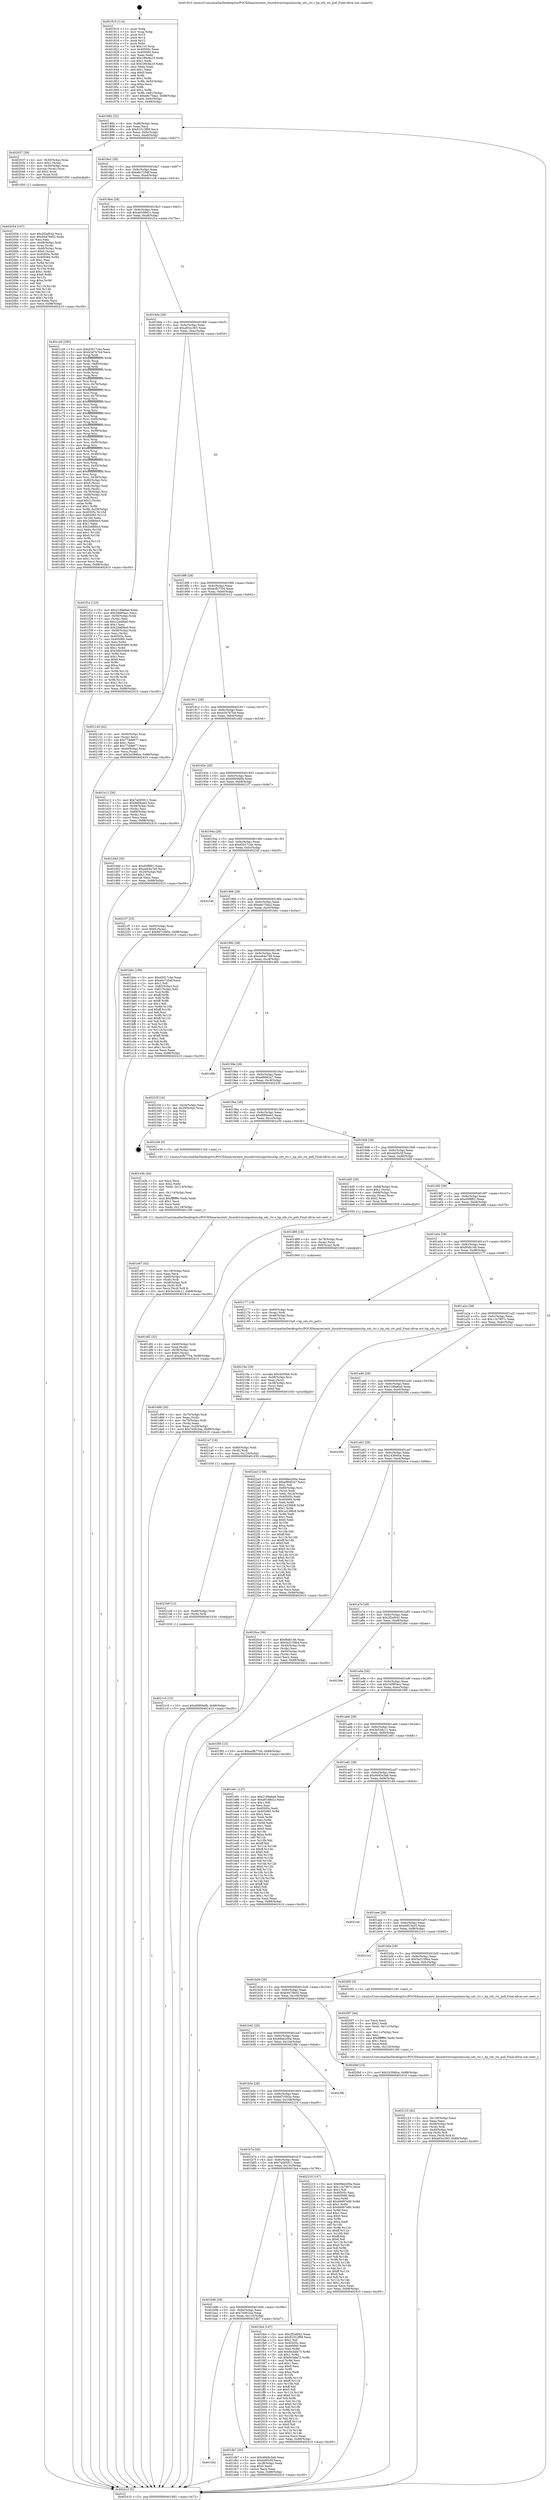 digraph "0x401810" {
  label = "0x401810 (/mnt/c/Users/mathe/Desktop/tcc/POCII/binaries/extr_linuxdriversinputmischp_sdc_rtc.c_hp_sdc_rtc_poll_Final-ollvm.out::main(0))"
  labelloc = "t"
  node[shape=record]

  Entry [label="",width=0.3,height=0.3,shape=circle,fillcolor=black,style=filled]
  "0x401882" [label="{
     0x401882 [32]\l
     | [instrs]\l
     &nbsp;&nbsp;0x401882 \<+6\>: mov -0x88(%rbp),%eax\l
     &nbsp;&nbsp;0x401888 \<+2\>: mov %eax,%ecx\l
     &nbsp;&nbsp;0x40188a \<+6\>: sub $0x81012f89,%ecx\l
     &nbsp;&nbsp;0x401890 \<+6\>: mov %eax,-0x9c(%rbp)\l
     &nbsp;&nbsp;0x401896 \<+6\>: mov %ecx,-0xa0(%rbp)\l
     &nbsp;&nbsp;0x40189c \<+6\>: je 0000000000402037 \<main+0x827\>\l
  }"]
  "0x402037" [label="{
     0x402037 [29]\l
     | [instrs]\l
     &nbsp;&nbsp;0x402037 \<+4\>: mov -0x50(%rbp),%rax\l
     &nbsp;&nbsp;0x40203b \<+6\>: movl $0x1,(%rax)\l
     &nbsp;&nbsp;0x402041 \<+4\>: mov -0x50(%rbp),%rax\l
     &nbsp;&nbsp;0x402045 \<+3\>: movslq (%rax),%rax\l
     &nbsp;&nbsp;0x402048 \<+4\>: shl $0x2,%rax\l
     &nbsp;&nbsp;0x40204c \<+3\>: mov %rax,%rdi\l
     &nbsp;&nbsp;0x40204f \<+5\>: call 0000000000401050 \<malloc@plt\>\l
     | [calls]\l
     &nbsp;&nbsp;0x401050 \{1\} (unknown)\l
  }"]
  "0x4018a2" [label="{
     0x4018a2 [28]\l
     | [instrs]\l
     &nbsp;&nbsp;0x4018a2 \<+5\>: jmp 00000000004018a7 \<main+0x97\>\l
     &nbsp;&nbsp;0x4018a7 \<+6\>: mov -0x9c(%rbp),%eax\l
     &nbsp;&nbsp;0x4018ad \<+5\>: sub $0xa6c725df,%eax\l
     &nbsp;&nbsp;0x4018b2 \<+6\>: mov %eax,-0xa4(%rbp)\l
     &nbsp;&nbsp;0x4018b8 \<+6\>: je 0000000000401c26 \<main+0x416\>\l
  }"]
  Exit [label="",width=0.3,height=0.3,shape=circle,fillcolor=black,style=filled,peripheries=2]
  "0x401c26" [label="{
     0x401c26 [295]\l
     | [instrs]\l
     &nbsp;&nbsp;0x401c26 \<+5\>: mov $0xd3017c4e,%eax\l
     &nbsp;&nbsp;0x401c2b \<+5\>: mov $0xb3d7b7b4,%ecx\l
     &nbsp;&nbsp;0x401c30 \<+3\>: mov %rsp,%rdx\l
     &nbsp;&nbsp;0x401c33 \<+4\>: add $0xfffffffffffffff0,%rdx\l
     &nbsp;&nbsp;0x401c37 \<+3\>: mov %rdx,%rsp\l
     &nbsp;&nbsp;0x401c3a \<+4\>: mov %rdx,-0x80(%rbp)\l
     &nbsp;&nbsp;0x401c3e \<+3\>: mov %rsp,%rdx\l
     &nbsp;&nbsp;0x401c41 \<+4\>: add $0xfffffffffffffff0,%rdx\l
     &nbsp;&nbsp;0x401c45 \<+3\>: mov %rdx,%rsp\l
     &nbsp;&nbsp;0x401c48 \<+3\>: mov %rsp,%rsi\l
     &nbsp;&nbsp;0x401c4b \<+4\>: add $0xfffffffffffffff0,%rsi\l
     &nbsp;&nbsp;0x401c4f \<+3\>: mov %rsi,%rsp\l
     &nbsp;&nbsp;0x401c52 \<+4\>: mov %rsi,-0x78(%rbp)\l
     &nbsp;&nbsp;0x401c56 \<+3\>: mov %rsp,%rsi\l
     &nbsp;&nbsp;0x401c59 \<+4\>: add $0xfffffffffffffff0,%rsi\l
     &nbsp;&nbsp;0x401c5d \<+3\>: mov %rsi,%rsp\l
     &nbsp;&nbsp;0x401c60 \<+4\>: mov %rsi,-0x70(%rbp)\l
     &nbsp;&nbsp;0x401c64 \<+3\>: mov %rsp,%rsi\l
     &nbsp;&nbsp;0x401c67 \<+4\>: add $0xfffffffffffffff0,%rsi\l
     &nbsp;&nbsp;0x401c6b \<+3\>: mov %rsi,%rsp\l
     &nbsp;&nbsp;0x401c6e \<+4\>: mov %rsi,-0x68(%rbp)\l
     &nbsp;&nbsp;0x401c72 \<+3\>: mov %rsp,%rsi\l
     &nbsp;&nbsp;0x401c75 \<+4\>: add $0xfffffffffffffff0,%rsi\l
     &nbsp;&nbsp;0x401c79 \<+3\>: mov %rsi,%rsp\l
     &nbsp;&nbsp;0x401c7c \<+4\>: mov %rsi,-0x60(%rbp)\l
     &nbsp;&nbsp;0x401c80 \<+3\>: mov %rsp,%rsi\l
     &nbsp;&nbsp;0x401c83 \<+4\>: add $0xfffffffffffffff0,%rsi\l
     &nbsp;&nbsp;0x401c87 \<+3\>: mov %rsi,%rsp\l
     &nbsp;&nbsp;0x401c8a \<+4\>: mov %rsi,-0x58(%rbp)\l
     &nbsp;&nbsp;0x401c8e \<+3\>: mov %rsp,%rsi\l
     &nbsp;&nbsp;0x401c91 \<+4\>: add $0xfffffffffffffff0,%rsi\l
     &nbsp;&nbsp;0x401c95 \<+3\>: mov %rsi,%rsp\l
     &nbsp;&nbsp;0x401c98 \<+4\>: mov %rsi,-0x50(%rbp)\l
     &nbsp;&nbsp;0x401c9c \<+3\>: mov %rsp,%rsi\l
     &nbsp;&nbsp;0x401c9f \<+4\>: add $0xfffffffffffffff0,%rsi\l
     &nbsp;&nbsp;0x401ca3 \<+3\>: mov %rsi,%rsp\l
     &nbsp;&nbsp;0x401ca6 \<+4\>: mov %rsi,-0x48(%rbp)\l
     &nbsp;&nbsp;0x401caa \<+3\>: mov %rsp,%rsi\l
     &nbsp;&nbsp;0x401cad \<+4\>: add $0xfffffffffffffff0,%rsi\l
     &nbsp;&nbsp;0x401cb1 \<+3\>: mov %rsi,%rsp\l
     &nbsp;&nbsp;0x401cb4 \<+4\>: mov %rsi,-0x40(%rbp)\l
     &nbsp;&nbsp;0x401cb8 \<+3\>: mov %rsp,%rsi\l
     &nbsp;&nbsp;0x401cbb \<+4\>: add $0xfffffffffffffff0,%rsi\l
     &nbsp;&nbsp;0x401cbf \<+3\>: mov %rsi,%rsp\l
     &nbsp;&nbsp;0x401cc2 \<+4\>: mov %rsi,-0x38(%rbp)\l
     &nbsp;&nbsp;0x401cc6 \<+4\>: mov -0x80(%rbp),%rsi\l
     &nbsp;&nbsp;0x401cca \<+6\>: movl $0x0,(%rsi)\l
     &nbsp;&nbsp;0x401cd0 \<+6\>: mov -0x8c(%rbp),%edi\l
     &nbsp;&nbsp;0x401cd6 \<+2\>: mov %edi,(%rdx)\l
     &nbsp;&nbsp;0x401cd8 \<+4\>: mov -0x78(%rbp),%rsi\l
     &nbsp;&nbsp;0x401cdc \<+7\>: mov -0x98(%rbp),%r8\l
     &nbsp;&nbsp;0x401ce3 \<+3\>: mov %r8,(%rsi)\l
     &nbsp;&nbsp;0x401ce6 \<+3\>: cmpl $0x2,(%rdx)\l
     &nbsp;&nbsp;0x401ce9 \<+4\>: setne %r9b\l
     &nbsp;&nbsp;0x401ced \<+4\>: and $0x1,%r9b\l
     &nbsp;&nbsp;0x401cf1 \<+4\>: mov %r9b,-0x29(%rbp)\l
     &nbsp;&nbsp;0x401cf5 \<+8\>: mov 0x40505c,%r10d\l
     &nbsp;&nbsp;0x401cfd \<+8\>: mov 0x405060,%r11d\l
     &nbsp;&nbsp;0x401d05 \<+3\>: mov %r10d,%ebx\l
     &nbsp;&nbsp;0x401d08 \<+6\>: add $0x2e889ecf,%ebx\l
     &nbsp;&nbsp;0x401d0e \<+3\>: sub $0x1,%ebx\l
     &nbsp;&nbsp;0x401d11 \<+6\>: sub $0x2e889ecf,%ebx\l
     &nbsp;&nbsp;0x401d17 \<+4\>: imul %ebx,%r10d\l
     &nbsp;&nbsp;0x401d1b \<+4\>: and $0x1,%r10d\l
     &nbsp;&nbsp;0x401d1f \<+4\>: cmp $0x0,%r10d\l
     &nbsp;&nbsp;0x401d23 \<+4\>: sete %r9b\l
     &nbsp;&nbsp;0x401d27 \<+4\>: cmp $0xa,%r11d\l
     &nbsp;&nbsp;0x401d2b \<+4\>: setl %r14b\l
     &nbsp;&nbsp;0x401d2f \<+3\>: mov %r9b,%r15b\l
     &nbsp;&nbsp;0x401d32 \<+3\>: and %r14b,%r15b\l
     &nbsp;&nbsp;0x401d35 \<+3\>: xor %r14b,%r9b\l
     &nbsp;&nbsp;0x401d38 \<+3\>: or %r9b,%r15b\l
     &nbsp;&nbsp;0x401d3b \<+4\>: test $0x1,%r15b\l
     &nbsp;&nbsp;0x401d3f \<+3\>: cmovne %ecx,%eax\l
     &nbsp;&nbsp;0x401d42 \<+6\>: mov %eax,-0x88(%rbp)\l
     &nbsp;&nbsp;0x401d48 \<+5\>: jmp 0000000000402410 \<main+0xc00\>\l
  }"]
  "0x4018be" [label="{
     0x4018be [28]\l
     | [instrs]\l
     &nbsp;&nbsp;0x4018be \<+5\>: jmp 00000000004018c3 \<main+0xb3\>\l
     &nbsp;&nbsp;0x4018c3 \<+6\>: mov -0x9c(%rbp),%eax\l
     &nbsp;&nbsp;0x4018c9 \<+5\>: sub $0xa9168d1c,%eax\l
     &nbsp;&nbsp;0x4018ce \<+6\>: mov %eax,-0xa8(%rbp)\l
     &nbsp;&nbsp;0x4018d4 \<+6\>: je 0000000000401f1a \<main+0x70a\>\l
  }"]
  "0x4021c5" [label="{
     0x4021c5 [15]\l
     | [instrs]\l
     &nbsp;&nbsp;0x4021c5 \<+10\>: movl $0xd090fa9b,-0x88(%rbp)\l
     &nbsp;&nbsp;0x4021cf \<+5\>: jmp 0000000000402410 \<main+0xc00\>\l
  }"]
  "0x401f1a" [label="{
     0x401f1a [123]\l
     | [instrs]\l
     &nbsp;&nbsp;0x401f1a \<+5\>: mov $0x2189a6ad,%eax\l
     &nbsp;&nbsp;0x401f1f \<+5\>: mov $0x34995acc,%ecx\l
     &nbsp;&nbsp;0x401f24 \<+4\>: mov -0x58(%rbp),%rdx\l
     &nbsp;&nbsp;0x401f28 \<+2\>: mov (%rdx),%esi\l
     &nbsp;&nbsp;0x401f2a \<+6\>: sub $0x22adf4a0,%esi\l
     &nbsp;&nbsp;0x401f30 \<+3\>: add $0x1,%esi\l
     &nbsp;&nbsp;0x401f33 \<+6\>: add $0x22adf4a0,%esi\l
     &nbsp;&nbsp;0x401f39 \<+4\>: mov -0x58(%rbp),%rdx\l
     &nbsp;&nbsp;0x401f3d \<+2\>: mov %esi,(%rdx)\l
     &nbsp;&nbsp;0x401f3f \<+7\>: mov 0x40505c,%esi\l
     &nbsp;&nbsp;0x401f46 \<+7\>: mov 0x405060,%edi\l
     &nbsp;&nbsp;0x401f4d \<+3\>: mov %esi,%r8d\l
     &nbsp;&nbsp;0x401f50 \<+7\>: sub $0x3d930489,%r8d\l
     &nbsp;&nbsp;0x401f57 \<+4\>: sub $0x1,%r8d\l
     &nbsp;&nbsp;0x401f5b \<+7\>: add $0x3d930489,%r8d\l
     &nbsp;&nbsp;0x401f62 \<+4\>: imul %r8d,%esi\l
     &nbsp;&nbsp;0x401f66 \<+3\>: and $0x1,%esi\l
     &nbsp;&nbsp;0x401f69 \<+3\>: cmp $0x0,%esi\l
     &nbsp;&nbsp;0x401f6c \<+4\>: sete %r9b\l
     &nbsp;&nbsp;0x401f70 \<+3\>: cmp $0xa,%edi\l
     &nbsp;&nbsp;0x401f73 \<+4\>: setl %r10b\l
     &nbsp;&nbsp;0x401f77 \<+3\>: mov %r9b,%r11b\l
     &nbsp;&nbsp;0x401f7a \<+3\>: and %r10b,%r11b\l
     &nbsp;&nbsp;0x401f7d \<+3\>: xor %r10b,%r9b\l
     &nbsp;&nbsp;0x401f80 \<+3\>: or %r9b,%r11b\l
     &nbsp;&nbsp;0x401f83 \<+4\>: test $0x1,%r11b\l
     &nbsp;&nbsp;0x401f87 \<+3\>: cmovne %ecx,%eax\l
     &nbsp;&nbsp;0x401f8a \<+6\>: mov %eax,-0x88(%rbp)\l
     &nbsp;&nbsp;0x401f90 \<+5\>: jmp 0000000000402410 \<main+0xc00\>\l
  }"]
  "0x4018da" [label="{
     0x4018da [28]\l
     | [instrs]\l
     &nbsp;&nbsp;0x4018da \<+5\>: jmp 00000000004018df \<main+0xcf\>\l
     &nbsp;&nbsp;0x4018df \<+6\>: mov -0x9c(%rbp),%eax\l
     &nbsp;&nbsp;0x4018e5 \<+5\>: sub $0xa93cc363,%eax\l
     &nbsp;&nbsp;0x4018ea \<+6\>: mov %eax,-0xac(%rbp)\l
     &nbsp;&nbsp;0x4018f0 \<+6\>: je 000000000040214d \<main+0x93d\>\l
  }"]
  "0x4021b9" [label="{
     0x4021b9 [12]\l
     | [instrs]\l
     &nbsp;&nbsp;0x4021b9 \<+4\>: mov -0x48(%rbp),%rdi\l
     &nbsp;&nbsp;0x4021bd \<+3\>: mov (%rdi),%rdi\l
     &nbsp;&nbsp;0x4021c0 \<+5\>: call 0000000000401030 \<free@plt\>\l
     | [calls]\l
     &nbsp;&nbsp;0x401030 \{1\} (unknown)\l
  }"]
  "0x40214d" [label="{
     0x40214d [42]\l
     | [instrs]\l
     &nbsp;&nbsp;0x40214d \<+4\>: mov -0x40(%rbp),%rax\l
     &nbsp;&nbsp;0x402151 \<+2\>: mov (%rax),%ecx\l
     &nbsp;&nbsp;0x402153 \<+6\>: sub $0x77dde677,%ecx\l
     &nbsp;&nbsp;0x402159 \<+3\>: add $0x1,%ecx\l
     &nbsp;&nbsp;0x40215c \<+6\>: add $0x77dde677,%ecx\l
     &nbsp;&nbsp;0x402162 \<+4\>: mov -0x40(%rbp),%rax\l
     &nbsp;&nbsp;0x402166 \<+2\>: mov %ecx,(%rax)\l
     &nbsp;&nbsp;0x402168 \<+10\>: movl $0x24394fce,-0x88(%rbp)\l
     &nbsp;&nbsp;0x402172 \<+5\>: jmp 0000000000402410 \<main+0xc00\>\l
  }"]
  "0x4018f6" [label="{
     0x4018f6 [28]\l
     | [instrs]\l
     &nbsp;&nbsp;0x4018f6 \<+5\>: jmp 00000000004018fb \<main+0xeb\>\l
     &nbsp;&nbsp;0x4018fb \<+6\>: mov -0x9c(%rbp),%eax\l
     &nbsp;&nbsp;0x401901 \<+5\>: sub $0xacfb7704,%eax\l
     &nbsp;&nbsp;0x401906 \<+6\>: mov %eax,-0xb0(%rbp)\l
     &nbsp;&nbsp;0x40190c \<+6\>: je 0000000000401e12 \<main+0x602\>\l
  }"]
  "0x4021a7" [label="{
     0x4021a7 [18]\l
     | [instrs]\l
     &nbsp;&nbsp;0x4021a7 \<+4\>: mov -0x60(%rbp),%rdi\l
     &nbsp;&nbsp;0x4021ab \<+3\>: mov (%rdi),%rdi\l
     &nbsp;&nbsp;0x4021ae \<+6\>: mov %eax,-0x124(%rbp)\l
     &nbsp;&nbsp;0x4021b4 \<+5\>: call 0000000000401030 \<free@plt\>\l
     | [calls]\l
     &nbsp;&nbsp;0x401030 \{1\} (unknown)\l
  }"]
  "0x401e12" [label="{
     0x401e12 [36]\l
     | [instrs]\l
     &nbsp;&nbsp;0x401e12 \<+5\>: mov $0x7a0d5911,%eax\l
     &nbsp;&nbsp;0x401e17 \<+5\>: mov $0xf6f0bab3,%ecx\l
     &nbsp;&nbsp;0x401e1c \<+4\>: mov -0x58(%rbp),%rdx\l
     &nbsp;&nbsp;0x401e20 \<+2\>: mov (%rdx),%esi\l
     &nbsp;&nbsp;0x401e22 \<+4\>: mov -0x68(%rbp),%rdx\l
     &nbsp;&nbsp;0x401e26 \<+2\>: cmp (%rdx),%esi\l
     &nbsp;&nbsp;0x401e28 \<+3\>: cmovl %ecx,%eax\l
     &nbsp;&nbsp;0x401e2b \<+6\>: mov %eax,-0x88(%rbp)\l
     &nbsp;&nbsp;0x401e31 \<+5\>: jmp 0000000000402410 \<main+0xc00\>\l
  }"]
  "0x401912" [label="{
     0x401912 [28]\l
     | [instrs]\l
     &nbsp;&nbsp;0x401912 \<+5\>: jmp 0000000000401917 \<main+0x107\>\l
     &nbsp;&nbsp;0x401917 \<+6\>: mov -0x9c(%rbp),%eax\l
     &nbsp;&nbsp;0x40191d \<+5\>: sub $0xb3d7b7b4,%eax\l
     &nbsp;&nbsp;0x401922 \<+6\>: mov %eax,-0xb4(%rbp)\l
     &nbsp;&nbsp;0x401928 \<+6\>: je 0000000000401d4d \<main+0x53d\>\l
  }"]
  "0x40218a" [label="{
     0x40218a [29]\l
     | [instrs]\l
     &nbsp;&nbsp;0x40218a \<+10\>: movabs $0x4030b6,%rdi\l
     &nbsp;&nbsp;0x402194 \<+4\>: mov -0x38(%rbp),%rsi\l
     &nbsp;&nbsp;0x402198 \<+2\>: mov %eax,(%rsi)\l
     &nbsp;&nbsp;0x40219a \<+4\>: mov -0x38(%rbp),%rsi\l
     &nbsp;&nbsp;0x40219e \<+2\>: mov (%rsi),%esi\l
     &nbsp;&nbsp;0x4021a0 \<+2\>: mov $0x0,%al\l
     &nbsp;&nbsp;0x4021a2 \<+5\>: call 0000000000401040 \<printf@plt\>\l
     | [calls]\l
     &nbsp;&nbsp;0x401040 \{1\} (unknown)\l
  }"]
  "0x401d4d" [label="{
     0x401d4d [30]\l
     | [instrs]\l
     &nbsp;&nbsp;0x401d4d \<+5\>: mov $0xd5f8f01,%eax\l
     &nbsp;&nbsp;0x401d52 \<+5\>: mov $0xea64a749,%ecx\l
     &nbsp;&nbsp;0x401d57 \<+3\>: mov -0x29(%rbp),%dl\l
     &nbsp;&nbsp;0x401d5a \<+3\>: test $0x1,%dl\l
     &nbsp;&nbsp;0x401d5d \<+3\>: cmovne %ecx,%eax\l
     &nbsp;&nbsp;0x401d60 \<+6\>: mov %eax,-0x88(%rbp)\l
     &nbsp;&nbsp;0x401d66 \<+5\>: jmp 0000000000402410 \<main+0xc00\>\l
  }"]
  "0x40192e" [label="{
     0x40192e [28]\l
     | [instrs]\l
     &nbsp;&nbsp;0x40192e \<+5\>: jmp 0000000000401933 \<main+0x123\>\l
     &nbsp;&nbsp;0x401933 \<+6\>: mov -0x9c(%rbp),%eax\l
     &nbsp;&nbsp;0x401939 \<+5\>: sub $0xd090fa9b,%eax\l
     &nbsp;&nbsp;0x40193e \<+6\>: mov %eax,-0xb8(%rbp)\l
     &nbsp;&nbsp;0x401944 \<+6\>: je 00000000004021f7 \<main+0x9e7\>\l
  }"]
  "0x402123" [label="{
     0x402123 [42]\l
     | [instrs]\l
     &nbsp;&nbsp;0x402123 \<+6\>: mov -0x120(%rbp),%ecx\l
     &nbsp;&nbsp;0x402129 \<+3\>: imul %eax,%ecx\l
     &nbsp;&nbsp;0x40212c \<+4\>: mov -0x48(%rbp),%rdi\l
     &nbsp;&nbsp;0x402130 \<+3\>: mov (%rdi),%rdi\l
     &nbsp;&nbsp;0x402133 \<+4\>: mov -0x40(%rbp),%r8\l
     &nbsp;&nbsp;0x402137 \<+3\>: movslq (%r8),%r8\l
     &nbsp;&nbsp;0x40213a \<+4\>: mov %ecx,(%rdi,%r8,4)\l
     &nbsp;&nbsp;0x40213e \<+10\>: movl $0xa93cc363,-0x88(%rbp)\l
     &nbsp;&nbsp;0x402148 \<+5\>: jmp 0000000000402410 \<main+0xc00\>\l
  }"]
  "0x4021f7" [label="{
     0x4021f7 [25]\l
     | [instrs]\l
     &nbsp;&nbsp;0x4021f7 \<+4\>: mov -0x80(%rbp),%rax\l
     &nbsp;&nbsp;0x4021fb \<+6\>: movl $0x0,(%rax)\l
     &nbsp;&nbsp;0x402201 \<+10\>: movl $0x6d7c0b5e,-0x88(%rbp)\l
     &nbsp;&nbsp;0x40220b \<+5\>: jmp 0000000000402410 \<main+0xc00\>\l
  }"]
  "0x40194a" [label="{
     0x40194a [28]\l
     | [instrs]\l
     &nbsp;&nbsp;0x40194a \<+5\>: jmp 000000000040194f \<main+0x13f\>\l
     &nbsp;&nbsp;0x40194f \<+6\>: mov -0x9c(%rbp),%eax\l
     &nbsp;&nbsp;0x401955 \<+5\>: sub $0xd3017c4e,%eax\l
     &nbsp;&nbsp;0x40195a \<+6\>: mov %eax,-0xbc(%rbp)\l
     &nbsp;&nbsp;0x401960 \<+6\>: je 000000000040234f \<main+0xb3f\>\l
  }"]
  "0x4020f7" [label="{
     0x4020f7 [44]\l
     | [instrs]\l
     &nbsp;&nbsp;0x4020f7 \<+2\>: xor %ecx,%ecx\l
     &nbsp;&nbsp;0x4020f9 \<+5\>: mov $0x2,%edx\l
     &nbsp;&nbsp;0x4020fe \<+6\>: mov %edx,-0x11c(%rbp)\l
     &nbsp;&nbsp;0x402104 \<+1\>: cltd\l
     &nbsp;&nbsp;0x402105 \<+6\>: mov -0x11c(%rbp),%esi\l
     &nbsp;&nbsp;0x40210b \<+2\>: idiv %esi\l
     &nbsp;&nbsp;0x40210d \<+6\>: imul $0xfffffffe,%edx,%edx\l
     &nbsp;&nbsp;0x402113 \<+3\>: sub $0x1,%ecx\l
     &nbsp;&nbsp;0x402116 \<+2\>: sub %ecx,%edx\l
     &nbsp;&nbsp;0x402118 \<+6\>: mov %edx,-0x120(%rbp)\l
     &nbsp;&nbsp;0x40211e \<+5\>: call 0000000000401160 \<next_i\>\l
     | [calls]\l
     &nbsp;&nbsp;0x401160 \{1\} (/mnt/c/Users/mathe/Desktop/tcc/POCII/binaries/extr_linuxdriversinputmischp_sdc_rtc.c_hp_sdc_rtc_poll_Final-ollvm.out::next_i)\l
  }"]
  "0x40234f" [label="{
     0x40234f\l
  }", style=dashed]
  "0x401966" [label="{
     0x401966 [28]\l
     | [instrs]\l
     &nbsp;&nbsp;0x401966 \<+5\>: jmp 000000000040196b \<main+0x15b\>\l
     &nbsp;&nbsp;0x40196b \<+6\>: mov -0x9c(%rbp),%eax\l
     &nbsp;&nbsp;0x401971 \<+5\>: sub $0xe8c75ea2,%eax\l
     &nbsp;&nbsp;0x401976 \<+6\>: mov %eax,-0xc0(%rbp)\l
     &nbsp;&nbsp;0x40197c \<+6\>: je 0000000000401bbc \<main+0x3ac\>\l
  }"]
  "0x402054" [label="{
     0x402054 [107]\l
     | [instrs]\l
     &nbsp;&nbsp;0x402054 \<+5\>: mov $0x2f2ef042,%ecx\l
     &nbsp;&nbsp;0x402059 \<+5\>: mov $0x64478e02,%edx\l
     &nbsp;&nbsp;0x40205e \<+2\>: xor %esi,%esi\l
     &nbsp;&nbsp;0x402060 \<+4\>: mov -0x48(%rbp),%rdi\l
     &nbsp;&nbsp;0x402064 \<+3\>: mov %rax,(%rdi)\l
     &nbsp;&nbsp;0x402067 \<+4\>: mov -0x40(%rbp),%rax\l
     &nbsp;&nbsp;0x40206b \<+6\>: movl $0x0,(%rax)\l
     &nbsp;&nbsp;0x402071 \<+8\>: mov 0x40505c,%r8d\l
     &nbsp;&nbsp;0x402079 \<+8\>: mov 0x405060,%r9d\l
     &nbsp;&nbsp;0x402081 \<+3\>: sub $0x1,%esi\l
     &nbsp;&nbsp;0x402084 \<+3\>: mov %r8d,%r10d\l
     &nbsp;&nbsp;0x402087 \<+3\>: add %esi,%r10d\l
     &nbsp;&nbsp;0x40208a \<+4\>: imul %r10d,%r8d\l
     &nbsp;&nbsp;0x40208e \<+4\>: and $0x1,%r8d\l
     &nbsp;&nbsp;0x402092 \<+4\>: cmp $0x0,%r8d\l
     &nbsp;&nbsp;0x402096 \<+4\>: sete %r11b\l
     &nbsp;&nbsp;0x40209a \<+4\>: cmp $0xa,%r9d\l
     &nbsp;&nbsp;0x40209e \<+3\>: setl %bl\l
     &nbsp;&nbsp;0x4020a1 \<+3\>: mov %r11b,%r14b\l
     &nbsp;&nbsp;0x4020a4 \<+3\>: and %bl,%r14b\l
     &nbsp;&nbsp;0x4020a7 \<+3\>: xor %bl,%r11b\l
     &nbsp;&nbsp;0x4020aa \<+3\>: or %r11b,%r14b\l
     &nbsp;&nbsp;0x4020ad \<+4\>: test $0x1,%r14b\l
     &nbsp;&nbsp;0x4020b1 \<+3\>: cmovne %edx,%ecx\l
     &nbsp;&nbsp;0x4020b4 \<+6\>: mov %ecx,-0x88(%rbp)\l
     &nbsp;&nbsp;0x4020ba \<+5\>: jmp 0000000000402410 \<main+0xc00\>\l
  }"]
  "0x401bbc" [label="{
     0x401bbc [106]\l
     | [instrs]\l
     &nbsp;&nbsp;0x401bbc \<+5\>: mov $0xd3017c4e,%eax\l
     &nbsp;&nbsp;0x401bc1 \<+5\>: mov $0xa6c725df,%ecx\l
     &nbsp;&nbsp;0x401bc6 \<+2\>: mov $0x1,%dl\l
     &nbsp;&nbsp;0x401bc8 \<+7\>: mov -0x82(%rbp),%sil\l
     &nbsp;&nbsp;0x401bcf \<+7\>: mov -0x81(%rbp),%dil\l
     &nbsp;&nbsp;0x401bd6 \<+3\>: mov %sil,%r8b\l
     &nbsp;&nbsp;0x401bd9 \<+4\>: xor $0xff,%r8b\l
     &nbsp;&nbsp;0x401bdd \<+3\>: mov %dil,%r9b\l
     &nbsp;&nbsp;0x401be0 \<+4\>: xor $0xff,%r9b\l
     &nbsp;&nbsp;0x401be4 \<+3\>: xor $0x1,%dl\l
     &nbsp;&nbsp;0x401be7 \<+3\>: mov %r8b,%r10b\l
     &nbsp;&nbsp;0x401bea \<+4\>: and $0xff,%r10b\l
     &nbsp;&nbsp;0x401bee \<+3\>: and %dl,%sil\l
     &nbsp;&nbsp;0x401bf1 \<+3\>: mov %r9b,%r11b\l
     &nbsp;&nbsp;0x401bf4 \<+4\>: and $0xff,%r11b\l
     &nbsp;&nbsp;0x401bf8 \<+3\>: and %dl,%dil\l
     &nbsp;&nbsp;0x401bfb \<+3\>: or %sil,%r10b\l
     &nbsp;&nbsp;0x401bfe \<+3\>: or %dil,%r11b\l
     &nbsp;&nbsp;0x401c01 \<+3\>: xor %r11b,%r10b\l
     &nbsp;&nbsp;0x401c04 \<+3\>: or %r9b,%r8b\l
     &nbsp;&nbsp;0x401c07 \<+4\>: xor $0xff,%r8b\l
     &nbsp;&nbsp;0x401c0b \<+3\>: or $0x1,%dl\l
     &nbsp;&nbsp;0x401c0e \<+3\>: and %dl,%r8b\l
     &nbsp;&nbsp;0x401c11 \<+3\>: or %r8b,%r10b\l
     &nbsp;&nbsp;0x401c14 \<+4\>: test $0x1,%r10b\l
     &nbsp;&nbsp;0x401c18 \<+3\>: cmovne %ecx,%eax\l
     &nbsp;&nbsp;0x401c1b \<+6\>: mov %eax,-0x88(%rbp)\l
     &nbsp;&nbsp;0x401c21 \<+5\>: jmp 0000000000402410 \<main+0xc00\>\l
  }"]
  "0x401982" [label="{
     0x401982 [28]\l
     | [instrs]\l
     &nbsp;&nbsp;0x401982 \<+5\>: jmp 0000000000401987 \<main+0x177\>\l
     &nbsp;&nbsp;0x401987 \<+6\>: mov -0x9c(%rbp),%eax\l
     &nbsp;&nbsp;0x40198d \<+5\>: sub $0xea64a749,%eax\l
     &nbsp;&nbsp;0x401992 \<+6\>: mov %eax,-0xc4(%rbp)\l
     &nbsp;&nbsp;0x401998 \<+6\>: je 0000000000401d6b \<main+0x55b\>\l
  }"]
  "0x402410" [label="{
     0x402410 [5]\l
     | [instrs]\l
     &nbsp;&nbsp;0x402410 \<+5\>: jmp 0000000000401882 \<main+0x72\>\l
  }"]
  "0x401810" [label="{
     0x401810 [114]\l
     | [instrs]\l
     &nbsp;&nbsp;0x401810 \<+1\>: push %rbp\l
     &nbsp;&nbsp;0x401811 \<+3\>: mov %rsp,%rbp\l
     &nbsp;&nbsp;0x401814 \<+2\>: push %r15\l
     &nbsp;&nbsp;0x401816 \<+2\>: push %r14\l
     &nbsp;&nbsp;0x401818 \<+2\>: push %r12\l
     &nbsp;&nbsp;0x40181a \<+1\>: push %rbx\l
     &nbsp;&nbsp;0x40181b \<+7\>: sub $0x110,%rsp\l
     &nbsp;&nbsp;0x401822 \<+7\>: mov 0x40505c,%eax\l
     &nbsp;&nbsp;0x401829 \<+7\>: mov 0x405060,%ecx\l
     &nbsp;&nbsp;0x401830 \<+2\>: mov %eax,%edx\l
     &nbsp;&nbsp;0x401832 \<+6\>: add $0x199c8a19,%edx\l
     &nbsp;&nbsp;0x401838 \<+3\>: sub $0x1,%edx\l
     &nbsp;&nbsp;0x40183b \<+6\>: sub $0x199c8a19,%edx\l
     &nbsp;&nbsp;0x401841 \<+3\>: imul %edx,%eax\l
     &nbsp;&nbsp;0x401844 \<+3\>: and $0x1,%eax\l
     &nbsp;&nbsp;0x401847 \<+3\>: cmp $0x0,%eax\l
     &nbsp;&nbsp;0x40184a \<+4\>: sete %r8b\l
     &nbsp;&nbsp;0x40184e \<+4\>: and $0x1,%r8b\l
     &nbsp;&nbsp;0x401852 \<+7\>: mov %r8b,-0x82(%rbp)\l
     &nbsp;&nbsp;0x401859 \<+3\>: cmp $0xa,%ecx\l
     &nbsp;&nbsp;0x40185c \<+4\>: setl %r8b\l
     &nbsp;&nbsp;0x401860 \<+4\>: and $0x1,%r8b\l
     &nbsp;&nbsp;0x401864 \<+7\>: mov %r8b,-0x81(%rbp)\l
     &nbsp;&nbsp;0x40186b \<+10\>: movl $0xe8c75ea2,-0x88(%rbp)\l
     &nbsp;&nbsp;0x401875 \<+6\>: mov %edi,-0x8c(%rbp)\l
     &nbsp;&nbsp;0x40187b \<+7\>: mov %rsi,-0x98(%rbp)\l
  }"]
  "0x401e67" [label="{
     0x401e67 [42]\l
     | [instrs]\l
     &nbsp;&nbsp;0x401e67 \<+6\>: mov -0x118(%rbp),%ecx\l
     &nbsp;&nbsp;0x401e6d \<+3\>: imul %eax,%ecx\l
     &nbsp;&nbsp;0x401e70 \<+4\>: mov -0x60(%rbp),%rdi\l
     &nbsp;&nbsp;0x401e74 \<+3\>: mov (%rdi),%rdi\l
     &nbsp;&nbsp;0x401e77 \<+4\>: mov -0x58(%rbp),%r8\l
     &nbsp;&nbsp;0x401e7b \<+3\>: movslq (%r8),%r8\l
     &nbsp;&nbsp;0x401e7e \<+4\>: mov %ecx,(%rdi,%r8,4)\l
     &nbsp;&nbsp;0x401e82 \<+10\>: movl $0x3e33dc11,-0x88(%rbp)\l
     &nbsp;&nbsp;0x401e8c \<+5\>: jmp 0000000000402410 \<main+0xc00\>\l
  }"]
  "0x401e3b" [label="{
     0x401e3b [44]\l
     | [instrs]\l
     &nbsp;&nbsp;0x401e3b \<+2\>: xor %ecx,%ecx\l
     &nbsp;&nbsp;0x401e3d \<+5\>: mov $0x2,%edx\l
     &nbsp;&nbsp;0x401e42 \<+6\>: mov %edx,-0x114(%rbp)\l
     &nbsp;&nbsp;0x401e48 \<+1\>: cltd\l
     &nbsp;&nbsp;0x401e49 \<+6\>: mov -0x114(%rbp),%esi\l
     &nbsp;&nbsp;0x401e4f \<+2\>: idiv %esi\l
     &nbsp;&nbsp;0x401e51 \<+6\>: imul $0xfffffffe,%edx,%edx\l
     &nbsp;&nbsp;0x401e57 \<+3\>: sub $0x1,%ecx\l
     &nbsp;&nbsp;0x401e5a \<+2\>: sub %ecx,%edx\l
     &nbsp;&nbsp;0x401e5c \<+6\>: mov %edx,-0x118(%rbp)\l
     &nbsp;&nbsp;0x401e62 \<+5\>: call 0000000000401160 \<next_i\>\l
     | [calls]\l
     &nbsp;&nbsp;0x401160 \{1\} (/mnt/c/Users/mathe/Desktop/tcc/POCII/binaries/extr_linuxdriversinputmischp_sdc_rtc.c_hp_sdc_rtc_poll_Final-ollvm.out::next_i)\l
  }"]
  "0x401d6b" [label="{
     0x401d6b\l
  }", style=dashed]
  "0x40199e" [label="{
     0x40199e [28]\l
     | [instrs]\l
     &nbsp;&nbsp;0x40199e \<+5\>: jmp 00000000004019a3 \<main+0x193\>\l
     &nbsp;&nbsp;0x4019a3 \<+6\>: mov -0x9c(%rbp),%eax\l
     &nbsp;&nbsp;0x4019a9 \<+5\>: sub $0xef8062a7,%eax\l
     &nbsp;&nbsp;0x4019ae \<+6\>: mov %eax,-0xc8(%rbp)\l
     &nbsp;&nbsp;0x4019b4 \<+6\>: je 000000000040233f \<main+0xb2f\>\l
  }"]
  "0x401df2" [label="{
     0x401df2 [32]\l
     | [instrs]\l
     &nbsp;&nbsp;0x401df2 \<+4\>: mov -0x60(%rbp),%rdi\l
     &nbsp;&nbsp;0x401df6 \<+3\>: mov %rax,(%rdi)\l
     &nbsp;&nbsp;0x401df9 \<+4\>: mov -0x58(%rbp),%rax\l
     &nbsp;&nbsp;0x401dfd \<+6\>: movl $0x0,(%rax)\l
     &nbsp;&nbsp;0x401e03 \<+10\>: movl $0xacfb7704,-0x88(%rbp)\l
     &nbsp;&nbsp;0x401e0d \<+5\>: jmp 0000000000402410 \<main+0xc00\>\l
  }"]
  "0x40233f" [label="{
     0x40233f [16]\l
     | [instrs]\l
     &nbsp;&nbsp;0x40233f \<+3\>: mov -0x24(%rbp),%eax\l
     &nbsp;&nbsp;0x402342 \<+4\>: lea -0x20(%rbp),%rsp\l
     &nbsp;&nbsp;0x402346 \<+1\>: pop %rbx\l
     &nbsp;&nbsp;0x402347 \<+2\>: pop %r12\l
     &nbsp;&nbsp;0x402349 \<+2\>: pop %r14\l
     &nbsp;&nbsp;0x40234b \<+2\>: pop %r15\l
     &nbsp;&nbsp;0x40234d \<+1\>: pop %rbp\l
     &nbsp;&nbsp;0x40234e \<+1\>: ret\l
  }"]
  "0x4019ba" [label="{
     0x4019ba [28]\l
     | [instrs]\l
     &nbsp;&nbsp;0x4019ba \<+5\>: jmp 00000000004019bf \<main+0x1af\>\l
     &nbsp;&nbsp;0x4019bf \<+6\>: mov -0x9c(%rbp),%eax\l
     &nbsp;&nbsp;0x4019c5 \<+5\>: sub $0xf6f0bab3,%eax\l
     &nbsp;&nbsp;0x4019ca \<+6\>: mov %eax,-0xcc(%rbp)\l
     &nbsp;&nbsp;0x4019d0 \<+6\>: je 0000000000401e36 \<main+0x626\>\l
  }"]
  "0x401bb2" [label="{
     0x401bb2\l
  }", style=dashed]
  "0x401e36" [label="{
     0x401e36 [5]\l
     | [instrs]\l
     &nbsp;&nbsp;0x401e36 \<+5\>: call 0000000000401160 \<next_i\>\l
     | [calls]\l
     &nbsp;&nbsp;0x401160 \{1\} (/mnt/c/Users/mathe/Desktop/tcc/POCII/binaries/extr_linuxdriversinputmischp_sdc_rtc.c_hp_sdc_rtc_poll_Final-ollvm.out::next_i)\l
  }"]
  "0x4019d6" [label="{
     0x4019d6 [28]\l
     | [instrs]\l
     &nbsp;&nbsp;0x4019d6 \<+5\>: jmp 00000000004019db \<main+0x1cb\>\l
     &nbsp;&nbsp;0x4019db \<+6\>: mov -0x9c(%rbp),%eax\l
     &nbsp;&nbsp;0x4019e1 \<+5\>: sub $0x4a05c5f,%eax\l
     &nbsp;&nbsp;0x4019e6 \<+6\>: mov %eax,-0xd0(%rbp)\l
     &nbsp;&nbsp;0x4019ec \<+6\>: je 0000000000401dd5 \<main+0x5c5\>\l
  }"]
  "0x401db7" [label="{
     0x401db7 [30]\l
     | [instrs]\l
     &nbsp;&nbsp;0x401db7 \<+5\>: mov $0x4945e3a8,%eax\l
     &nbsp;&nbsp;0x401dbc \<+5\>: mov $0x4a05c5f,%ecx\l
     &nbsp;&nbsp;0x401dc1 \<+3\>: mov -0x28(%rbp),%edx\l
     &nbsp;&nbsp;0x401dc4 \<+3\>: cmp $0x0,%edx\l
     &nbsp;&nbsp;0x401dc7 \<+3\>: cmove %ecx,%eax\l
     &nbsp;&nbsp;0x401dca \<+6\>: mov %eax,-0x88(%rbp)\l
     &nbsp;&nbsp;0x401dd0 \<+5\>: jmp 0000000000402410 \<main+0xc00\>\l
  }"]
  "0x401dd5" [label="{
     0x401dd5 [29]\l
     | [instrs]\l
     &nbsp;&nbsp;0x401dd5 \<+4\>: mov -0x68(%rbp),%rax\l
     &nbsp;&nbsp;0x401dd9 \<+6\>: movl $0x1,(%rax)\l
     &nbsp;&nbsp;0x401ddf \<+4\>: mov -0x68(%rbp),%rax\l
     &nbsp;&nbsp;0x401de3 \<+3\>: movslq (%rax),%rax\l
     &nbsp;&nbsp;0x401de6 \<+4\>: shl $0x2,%rax\l
     &nbsp;&nbsp;0x401dea \<+3\>: mov %rax,%rdi\l
     &nbsp;&nbsp;0x401ded \<+5\>: call 0000000000401050 \<malloc@plt\>\l
     | [calls]\l
     &nbsp;&nbsp;0x401050 \{1\} (unknown)\l
  }"]
  "0x4019f2" [label="{
     0x4019f2 [28]\l
     | [instrs]\l
     &nbsp;&nbsp;0x4019f2 \<+5\>: jmp 00000000004019f7 \<main+0x1e7\>\l
     &nbsp;&nbsp;0x4019f7 \<+6\>: mov -0x9c(%rbp),%eax\l
     &nbsp;&nbsp;0x4019fd \<+5\>: sub $0xd5f8f01,%eax\l
     &nbsp;&nbsp;0x401a02 \<+6\>: mov %eax,-0xd4(%rbp)\l
     &nbsp;&nbsp;0x401a08 \<+6\>: je 0000000000401d89 \<main+0x579\>\l
  }"]
  "0x401b96" [label="{
     0x401b96 [28]\l
     | [instrs]\l
     &nbsp;&nbsp;0x401b96 \<+5\>: jmp 0000000000401b9b \<main+0x38b\>\l
     &nbsp;&nbsp;0x401b9b \<+6\>: mov -0x9c(%rbp),%eax\l
     &nbsp;&nbsp;0x401ba1 \<+5\>: sub $0x7e0fc2ea,%eax\l
     &nbsp;&nbsp;0x401ba6 \<+6\>: mov %eax,-0x110(%rbp)\l
     &nbsp;&nbsp;0x401bac \<+6\>: je 0000000000401db7 \<main+0x5a7\>\l
  }"]
  "0x401d89" [label="{
     0x401d89 [16]\l
     | [instrs]\l
     &nbsp;&nbsp;0x401d89 \<+4\>: mov -0x78(%rbp),%rax\l
     &nbsp;&nbsp;0x401d8d \<+3\>: mov (%rax),%rax\l
     &nbsp;&nbsp;0x401d90 \<+4\>: mov 0x8(%rax),%rdi\l
     &nbsp;&nbsp;0x401d94 \<+5\>: call 0000000000401060 \<atoi@plt\>\l
     | [calls]\l
     &nbsp;&nbsp;0x401060 \{1\} (unknown)\l
  }"]
  "0x401a0e" [label="{
     0x401a0e [28]\l
     | [instrs]\l
     &nbsp;&nbsp;0x401a0e \<+5\>: jmp 0000000000401a13 \<main+0x203\>\l
     &nbsp;&nbsp;0x401a13 \<+6\>: mov -0x9c(%rbp),%eax\l
     &nbsp;&nbsp;0x401a19 \<+5\>: sub $0xf0db146,%eax\l
     &nbsp;&nbsp;0x401a1e \<+6\>: mov %eax,-0xd8(%rbp)\l
     &nbsp;&nbsp;0x401a24 \<+6\>: je 0000000000402177 \<main+0x967\>\l
  }"]
  "0x401d99" [label="{
     0x401d99 [30]\l
     | [instrs]\l
     &nbsp;&nbsp;0x401d99 \<+4\>: mov -0x70(%rbp),%rdi\l
     &nbsp;&nbsp;0x401d9d \<+2\>: mov %eax,(%rdi)\l
     &nbsp;&nbsp;0x401d9f \<+4\>: mov -0x70(%rbp),%rdi\l
     &nbsp;&nbsp;0x401da3 \<+2\>: mov (%rdi),%eax\l
     &nbsp;&nbsp;0x401da5 \<+3\>: mov %eax,-0x28(%rbp)\l
     &nbsp;&nbsp;0x401da8 \<+10\>: movl $0x7e0fc2ea,-0x88(%rbp)\l
     &nbsp;&nbsp;0x401db2 \<+5\>: jmp 0000000000402410 \<main+0xc00\>\l
  }"]
  "0x401fa4" [label="{
     0x401fa4 [147]\l
     | [instrs]\l
     &nbsp;&nbsp;0x401fa4 \<+5\>: mov $0x2f2ef042,%eax\l
     &nbsp;&nbsp;0x401fa9 \<+5\>: mov $0x81012f89,%ecx\l
     &nbsp;&nbsp;0x401fae \<+2\>: mov $0x1,%dl\l
     &nbsp;&nbsp;0x401fb0 \<+7\>: mov 0x40505c,%esi\l
     &nbsp;&nbsp;0x401fb7 \<+7\>: mov 0x405060,%edi\l
     &nbsp;&nbsp;0x401fbe \<+3\>: mov %esi,%r8d\l
     &nbsp;&nbsp;0x401fc1 \<+7\>: add $0x8e3afa73,%r8d\l
     &nbsp;&nbsp;0x401fc8 \<+4\>: sub $0x1,%r8d\l
     &nbsp;&nbsp;0x401fcc \<+7\>: sub $0x8e3afa73,%r8d\l
     &nbsp;&nbsp;0x401fd3 \<+4\>: imul %r8d,%esi\l
     &nbsp;&nbsp;0x401fd7 \<+3\>: and $0x1,%esi\l
     &nbsp;&nbsp;0x401fda \<+3\>: cmp $0x0,%esi\l
     &nbsp;&nbsp;0x401fdd \<+4\>: sete %r9b\l
     &nbsp;&nbsp;0x401fe1 \<+3\>: cmp $0xa,%edi\l
     &nbsp;&nbsp;0x401fe4 \<+4\>: setl %r10b\l
     &nbsp;&nbsp;0x401fe8 \<+3\>: mov %r9b,%r11b\l
     &nbsp;&nbsp;0x401feb \<+4\>: xor $0xff,%r11b\l
     &nbsp;&nbsp;0x401fef \<+3\>: mov %r10b,%bl\l
     &nbsp;&nbsp;0x401ff2 \<+3\>: xor $0xff,%bl\l
     &nbsp;&nbsp;0x401ff5 \<+3\>: xor $0x0,%dl\l
     &nbsp;&nbsp;0x401ff8 \<+3\>: mov %r11b,%r14b\l
     &nbsp;&nbsp;0x401ffb \<+4\>: and $0x0,%r14b\l
     &nbsp;&nbsp;0x401fff \<+3\>: and %dl,%r9b\l
     &nbsp;&nbsp;0x402002 \<+3\>: mov %bl,%r15b\l
     &nbsp;&nbsp;0x402005 \<+4\>: and $0x0,%r15b\l
     &nbsp;&nbsp;0x402009 \<+3\>: and %dl,%r10b\l
     &nbsp;&nbsp;0x40200c \<+3\>: or %r9b,%r14b\l
     &nbsp;&nbsp;0x40200f \<+3\>: or %r10b,%r15b\l
     &nbsp;&nbsp;0x402012 \<+3\>: xor %r15b,%r14b\l
     &nbsp;&nbsp;0x402015 \<+3\>: or %bl,%r11b\l
     &nbsp;&nbsp;0x402018 \<+4\>: xor $0xff,%r11b\l
     &nbsp;&nbsp;0x40201c \<+3\>: or $0x0,%dl\l
     &nbsp;&nbsp;0x40201f \<+3\>: and %dl,%r11b\l
     &nbsp;&nbsp;0x402022 \<+3\>: or %r11b,%r14b\l
     &nbsp;&nbsp;0x402025 \<+4\>: test $0x1,%r14b\l
     &nbsp;&nbsp;0x402029 \<+3\>: cmovne %ecx,%eax\l
     &nbsp;&nbsp;0x40202c \<+6\>: mov %eax,-0x88(%rbp)\l
     &nbsp;&nbsp;0x402032 \<+5\>: jmp 0000000000402410 \<main+0xc00\>\l
  }"]
  "0x402177" [label="{
     0x402177 [19]\l
     | [instrs]\l
     &nbsp;&nbsp;0x402177 \<+4\>: mov -0x60(%rbp),%rax\l
     &nbsp;&nbsp;0x40217b \<+3\>: mov (%rax),%rdi\l
     &nbsp;&nbsp;0x40217e \<+4\>: mov -0x48(%rbp),%rax\l
     &nbsp;&nbsp;0x402182 \<+3\>: mov (%rax),%rsi\l
     &nbsp;&nbsp;0x402185 \<+5\>: call 00000000004015a0 \<hp_sdc_rtc_poll\>\l
     | [calls]\l
     &nbsp;&nbsp;0x4015a0 \{1\} (/mnt/c/Users/mathe/Desktop/tcc/POCII/binaries/extr_linuxdriversinputmischp_sdc_rtc.c_hp_sdc_rtc_poll_Final-ollvm.out::hp_sdc_rtc_poll)\l
  }"]
  "0x401a2a" [label="{
     0x401a2a [28]\l
     | [instrs]\l
     &nbsp;&nbsp;0x401a2a \<+5\>: jmp 0000000000401a2f \<main+0x21f\>\l
     &nbsp;&nbsp;0x401a2f \<+6\>: mov -0x9c(%rbp),%eax\l
     &nbsp;&nbsp;0x401a35 \<+5\>: sub $0x11b7907c,%eax\l
     &nbsp;&nbsp;0x401a3a \<+6\>: mov %eax,-0xdc(%rbp)\l
     &nbsp;&nbsp;0x401a40 \<+6\>: je 00000000004022a3 \<main+0xa93\>\l
  }"]
  "0x401b7a" [label="{
     0x401b7a [28]\l
     | [instrs]\l
     &nbsp;&nbsp;0x401b7a \<+5\>: jmp 0000000000401b7f \<main+0x36f\>\l
     &nbsp;&nbsp;0x401b7f \<+6\>: mov -0x9c(%rbp),%eax\l
     &nbsp;&nbsp;0x401b85 \<+5\>: sub $0x7a0d5911,%eax\l
     &nbsp;&nbsp;0x401b8a \<+6\>: mov %eax,-0x10c(%rbp)\l
     &nbsp;&nbsp;0x401b90 \<+6\>: je 0000000000401fa4 \<main+0x794\>\l
  }"]
  "0x4022a3" [label="{
     0x4022a3 [156]\l
     | [instrs]\l
     &nbsp;&nbsp;0x4022a3 \<+5\>: mov $0x69ee200a,%eax\l
     &nbsp;&nbsp;0x4022a8 \<+5\>: mov $0xef8062a7,%ecx\l
     &nbsp;&nbsp;0x4022ad \<+2\>: mov $0x1,%dl\l
     &nbsp;&nbsp;0x4022af \<+4\>: mov -0x80(%rbp),%rsi\l
     &nbsp;&nbsp;0x4022b3 \<+2\>: mov (%rsi),%edi\l
     &nbsp;&nbsp;0x4022b5 \<+3\>: mov %edi,-0x24(%rbp)\l
     &nbsp;&nbsp;0x4022b8 \<+7\>: mov 0x40505c,%edi\l
     &nbsp;&nbsp;0x4022bf \<+8\>: mov 0x405060,%r8d\l
     &nbsp;&nbsp;0x4022c7 \<+3\>: mov %edi,%r9d\l
     &nbsp;&nbsp;0x4022ca \<+7\>: add $0x1e238fc8,%r9d\l
     &nbsp;&nbsp;0x4022d1 \<+4\>: sub $0x1,%r9d\l
     &nbsp;&nbsp;0x4022d5 \<+7\>: sub $0x1e238fc8,%r9d\l
     &nbsp;&nbsp;0x4022dc \<+4\>: imul %r9d,%edi\l
     &nbsp;&nbsp;0x4022e0 \<+3\>: and $0x1,%edi\l
     &nbsp;&nbsp;0x4022e3 \<+3\>: cmp $0x0,%edi\l
     &nbsp;&nbsp;0x4022e6 \<+4\>: sete %r10b\l
     &nbsp;&nbsp;0x4022ea \<+4\>: cmp $0xa,%r8d\l
     &nbsp;&nbsp;0x4022ee \<+4\>: setl %r11b\l
     &nbsp;&nbsp;0x4022f2 \<+3\>: mov %r10b,%bl\l
     &nbsp;&nbsp;0x4022f5 \<+3\>: xor $0xff,%bl\l
     &nbsp;&nbsp;0x4022f8 \<+3\>: mov %r11b,%r14b\l
     &nbsp;&nbsp;0x4022fb \<+4\>: xor $0xff,%r14b\l
     &nbsp;&nbsp;0x4022ff \<+3\>: xor $0x0,%dl\l
     &nbsp;&nbsp;0x402302 \<+3\>: mov %bl,%r15b\l
     &nbsp;&nbsp;0x402305 \<+4\>: and $0x0,%r15b\l
     &nbsp;&nbsp;0x402309 \<+3\>: and %dl,%r10b\l
     &nbsp;&nbsp;0x40230c \<+3\>: mov %r14b,%r12b\l
     &nbsp;&nbsp;0x40230f \<+4\>: and $0x0,%r12b\l
     &nbsp;&nbsp;0x402313 \<+3\>: and %dl,%r11b\l
     &nbsp;&nbsp;0x402316 \<+3\>: or %r10b,%r15b\l
     &nbsp;&nbsp;0x402319 \<+3\>: or %r11b,%r12b\l
     &nbsp;&nbsp;0x40231c \<+3\>: xor %r12b,%r15b\l
     &nbsp;&nbsp;0x40231f \<+3\>: or %r14b,%bl\l
     &nbsp;&nbsp;0x402322 \<+3\>: xor $0xff,%bl\l
     &nbsp;&nbsp;0x402325 \<+3\>: or $0x0,%dl\l
     &nbsp;&nbsp;0x402328 \<+2\>: and %dl,%bl\l
     &nbsp;&nbsp;0x40232a \<+3\>: or %bl,%r15b\l
     &nbsp;&nbsp;0x40232d \<+4\>: test $0x1,%r15b\l
     &nbsp;&nbsp;0x402331 \<+3\>: cmovne %ecx,%eax\l
     &nbsp;&nbsp;0x402334 \<+6\>: mov %eax,-0x88(%rbp)\l
     &nbsp;&nbsp;0x40233a \<+5\>: jmp 0000000000402410 \<main+0xc00\>\l
  }"]
  "0x401a46" [label="{
     0x401a46 [28]\l
     | [instrs]\l
     &nbsp;&nbsp;0x401a46 \<+5\>: jmp 0000000000401a4b \<main+0x23b\>\l
     &nbsp;&nbsp;0x401a4b \<+6\>: mov -0x9c(%rbp),%eax\l
     &nbsp;&nbsp;0x401a51 \<+5\>: sub $0x2189a6ad,%eax\l
     &nbsp;&nbsp;0x401a56 \<+6\>: mov %eax,-0xe0(%rbp)\l
     &nbsp;&nbsp;0x401a5c \<+6\>: je 0000000000402394 \<main+0xb84\>\l
  }"]
  "0x402210" [label="{
     0x402210 [147]\l
     | [instrs]\l
     &nbsp;&nbsp;0x402210 \<+5\>: mov $0x69ee200a,%eax\l
     &nbsp;&nbsp;0x402215 \<+5\>: mov $0x11b7907c,%ecx\l
     &nbsp;&nbsp;0x40221a \<+2\>: mov $0x1,%dl\l
     &nbsp;&nbsp;0x40221c \<+7\>: mov 0x40505c,%esi\l
     &nbsp;&nbsp;0x402223 \<+7\>: mov 0x405060,%edi\l
     &nbsp;&nbsp;0x40222a \<+3\>: mov %esi,%r8d\l
     &nbsp;&nbsp;0x40222d \<+7\>: add $0x66687e80,%r8d\l
     &nbsp;&nbsp;0x402234 \<+4\>: sub $0x1,%r8d\l
     &nbsp;&nbsp;0x402238 \<+7\>: sub $0x66687e80,%r8d\l
     &nbsp;&nbsp;0x40223f \<+4\>: imul %r8d,%esi\l
     &nbsp;&nbsp;0x402243 \<+3\>: and $0x1,%esi\l
     &nbsp;&nbsp;0x402246 \<+3\>: cmp $0x0,%esi\l
     &nbsp;&nbsp;0x402249 \<+4\>: sete %r9b\l
     &nbsp;&nbsp;0x40224d \<+3\>: cmp $0xa,%edi\l
     &nbsp;&nbsp;0x402250 \<+4\>: setl %r10b\l
     &nbsp;&nbsp;0x402254 \<+3\>: mov %r9b,%r11b\l
     &nbsp;&nbsp;0x402257 \<+4\>: xor $0xff,%r11b\l
     &nbsp;&nbsp;0x40225b \<+3\>: mov %r10b,%bl\l
     &nbsp;&nbsp;0x40225e \<+3\>: xor $0xff,%bl\l
     &nbsp;&nbsp;0x402261 \<+3\>: xor $0x0,%dl\l
     &nbsp;&nbsp;0x402264 \<+3\>: mov %r11b,%r14b\l
     &nbsp;&nbsp;0x402267 \<+4\>: and $0x0,%r14b\l
     &nbsp;&nbsp;0x40226b \<+3\>: and %dl,%r9b\l
     &nbsp;&nbsp;0x40226e \<+3\>: mov %bl,%r15b\l
     &nbsp;&nbsp;0x402271 \<+4\>: and $0x0,%r15b\l
     &nbsp;&nbsp;0x402275 \<+3\>: and %dl,%r10b\l
     &nbsp;&nbsp;0x402278 \<+3\>: or %r9b,%r14b\l
     &nbsp;&nbsp;0x40227b \<+3\>: or %r10b,%r15b\l
     &nbsp;&nbsp;0x40227e \<+3\>: xor %r15b,%r14b\l
     &nbsp;&nbsp;0x402281 \<+3\>: or %bl,%r11b\l
     &nbsp;&nbsp;0x402284 \<+4\>: xor $0xff,%r11b\l
     &nbsp;&nbsp;0x402288 \<+3\>: or $0x0,%dl\l
     &nbsp;&nbsp;0x40228b \<+3\>: and %dl,%r11b\l
     &nbsp;&nbsp;0x40228e \<+3\>: or %r11b,%r14b\l
     &nbsp;&nbsp;0x402291 \<+4\>: test $0x1,%r14b\l
     &nbsp;&nbsp;0x402295 \<+3\>: cmovne %ecx,%eax\l
     &nbsp;&nbsp;0x402298 \<+6\>: mov %eax,-0x88(%rbp)\l
     &nbsp;&nbsp;0x40229e \<+5\>: jmp 0000000000402410 \<main+0xc00\>\l
  }"]
  "0x402394" [label="{
     0x402394\l
  }", style=dashed]
  "0x401a62" [label="{
     0x401a62 [28]\l
     | [instrs]\l
     &nbsp;&nbsp;0x401a62 \<+5\>: jmp 0000000000401a67 \<main+0x257\>\l
     &nbsp;&nbsp;0x401a67 \<+6\>: mov -0x9c(%rbp),%eax\l
     &nbsp;&nbsp;0x401a6d \<+5\>: sub $0x24394fce,%eax\l
     &nbsp;&nbsp;0x401a72 \<+6\>: mov %eax,-0xe4(%rbp)\l
     &nbsp;&nbsp;0x401a78 \<+6\>: je 00000000004020ce \<main+0x8be\>\l
  }"]
  "0x401b5e" [label="{
     0x401b5e [28]\l
     | [instrs]\l
     &nbsp;&nbsp;0x401b5e \<+5\>: jmp 0000000000401b63 \<main+0x353\>\l
     &nbsp;&nbsp;0x401b63 \<+6\>: mov -0x9c(%rbp),%eax\l
     &nbsp;&nbsp;0x401b69 \<+5\>: sub $0x6d7c0b5e,%eax\l
     &nbsp;&nbsp;0x401b6e \<+6\>: mov %eax,-0x108(%rbp)\l
     &nbsp;&nbsp;0x401b74 \<+6\>: je 0000000000402210 \<main+0xa00\>\l
  }"]
  "0x4020ce" [label="{
     0x4020ce [36]\l
     | [instrs]\l
     &nbsp;&nbsp;0x4020ce \<+5\>: mov $0xf0db146,%eax\l
     &nbsp;&nbsp;0x4020d3 \<+5\>: mov $0x5a3159b4,%ecx\l
     &nbsp;&nbsp;0x4020d8 \<+4\>: mov -0x40(%rbp),%rdx\l
     &nbsp;&nbsp;0x4020dc \<+2\>: mov (%rdx),%esi\l
     &nbsp;&nbsp;0x4020de \<+4\>: mov -0x50(%rbp),%rdx\l
     &nbsp;&nbsp;0x4020e2 \<+2\>: cmp (%rdx),%esi\l
     &nbsp;&nbsp;0x4020e4 \<+3\>: cmovl %ecx,%eax\l
     &nbsp;&nbsp;0x4020e7 \<+6\>: mov %eax,-0x88(%rbp)\l
     &nbsp;&nbsp;0x4020ed \<+5\>: jmp 0000000000402410 \<main+0xc00\>\l
  }"]
  "0x401a7e" [label="{
     0x401a7e [28]\l
     | [instrs]\l
     &nbsp;&nbsp;0x401a7e \<+5\>: jmp 0000000000401a83 \<main+0x273\>\l
     &nbsp;&nbsp;0x401a83 \<+6\>: mov -0x9c(%rbp),%eax\l
     &nbsp;&nbsp;0x401a89 \<+5\>: sub $0x2f2ef042,%eax\l
     &nbsp;&nbsp;0x401a8e \<+6\>: mov %eax,-0xe8(%rbp)\l
     &nbsp;&nbsp;0x401a94 \<+6\>: je 00000000004023be \<main+0xbae\>\l
  }"]
  "0x4023fb" [label="{
     0x4023fb\l
  }", style=dashed]
  "0x4023be" [label="{
     0x4023be\l
  }", style=dashed]
  "0x401a9a" [label="{
     0x401a9a [28]\l
     | [instrs]\l
     &nbsp;&nbsp;0x401a9a \<+5\>: jmp 0000000000401a9f \<main+0x28f\>\l
     &nbsp;&nbsp;0x401a9f \<+6\>: mov -0x9c(%rbp),%eax\l
     &nbsp;&nbsp;0x401aa5 \<+5\>: sub $0x34995acc,%eax\l
     &nbsp;&nbsp;0x401aaa \<+6\>: mov %eax,-0xec(%rbp)\l
     &nbsp;&nbsp;0x401ab0 \<+6\>: je 0000000000401f95 \<main+0x785\>\l
  }"]
  "0x401b42" [label="{
     0x401b42 [28]\l
     | [instrs]\l
     &nbsp;&nbsp;0x401b42 \<+5\>: jmp 0000000000401b47 \<main+0x337\>\l
     &nbsp;&nbsp;0x401b47 \<+6\>: mov -0x9c(%rbp),%eax\l
     &nbsp;&nbsp;0x401b4d \<+5\>: sub $0x69ee200a,%eax\l
     &nbsp;&nbsp;0x401b52 \<+6\>: mov %eax,-0x104(%rbp)\l
     &nbsp;&nbsp;0x401b58 \<+6\>: je 00000000004023fb \<main+0xbeb\>\l
  }"]
  "0x401f95" [label="{
     0x401f95 [15]\l
     | [instrs]\l
     &nbsp;&nbsp;0x401f95 \<+10\>: movl $0xacfb7704,-0x88(%rbp)\l
     &nbsp;&nbsp;0x401f9f \<+5\>: jmp 0000000000402410 \<main+0xc00\>\l
  }"]
  "0x401ab6" [label="{
     0x401ab6 [28]\l
     | [instrs]\l
     &nbsp;&nbsp;0x401ab6 \<+5\>: jmp 0000000000401abb \<main+0x2ab\>\l
     &nbsp;&nbsp;0x401abb \<+6\>: mov -0x9c(%rbp),%eax\l
     &nbsp;&nbsp;0x401ac1 \<+5\>: sub $0x3e33dc11,%eax\l
     &nbsp;&nbsp;0x401ac6 \<+6\>: mov %eax,-0xf0(%rbp)\l
     &nbsp;&nbsp;0x401acc \<+6\>: je 0000000000401e91 \<main+0x681\>\l
  }"]
  "0x4020bf" [label="{
     0x4020bf [15]\l
     | [instrs]\l
     &nbsp;&nbsp;0x4020bf \<+10\>: movl $0x24394fce,-0x88(%rbp)\l
     &nbsp;&nbsp;0x4020c9 \<+5\>: jmp 0000000000402410 \<main+0xc00\>\l
  }"]
  "0x401e91" [label="{
     0x401e91 [137]\l
     | [instrs]\l
     &nbsp;&nbsp;0x401e91 \<+5\>: mov $0x2189a6ad,%eax\l
     &nbsp;&nbsp;0x401e96 \<+5\>: mov $0xa9168d1c,%ecx\l
     &nbsp;&nbsp;0x401e9b \<+2\>: mov $0x1,%dl\l
     &nbsp;&nbsp;0x401e9d \<+2\>: xor %esi,%esi\l
     &nbsp;&nbsp;0x401e9f \<+7\>: mov 0x40505c,%edi\l
     &nbsp;&nbsp;0x401ea6 \<+8\>: mov 0x405060,%r8d\l
     &nbsp;&nbsp;0x401eae \<+3\>: sub $0x1,%esi\l
     &nbsp;&nbsp;0x401eb1 \<+3\>: mov %edi,%r9d\l
     &nbsp;&nbsp;0x401eb4 \<+3\>: add %esi,%r9d\l
     &nbsp;&nbsp;0x401eb7 \<+4\>: imul %r9d,%edi\l
     &nbsp;&nbsp;0x401ebb \<+3\>: and $0x1,%edi\l
     &nbsp;&nbsp;0x401ebe \<+3\>: cmp $0x0,%edi\l
     &nbsp;&nbsp;0x401ec1 \<+4\>: sete %r10b\l
     &nbsp;&nbsp;0x401ec5 \<+4\>: cmp $0xa,%r8d\l
     &nbsp;&nbsp;0x401ec9 \<+4\>: setl %r11b\l
     &nbsp;&nbsp;0x401ecd \<+3\>: mov %r10b,%bl\l
     &nbsp;&nbsp;0x401ed0 \<+3\>: xor $0xff,%bl\l
     &nbsp;&nbsp;0x401ed3 \<+3\>: mov %r11b,%r14b\l
     &nbsp;&nbsp;0x401ed6 \<+4\>: xor $0xff,%r14b\l
     &nbsp;&nbsp;0x401eda \<+3\>: xor $0x0,%dl\l
     &nbsp;&nbsp;0x401edd \<+3\>: mov %bl,%r15b\l
     &nbsp;&nbsp;0x401ee0 \<+4\>: and $0x0,%r15b\l
     &nbsp;&nbsp;0x401ee4 \<+3\>: and %dl,%r10b\l
     &nbsp;&nbsp;0x401ee7 \<+3\>: mov %r14b,%r12b\l
     &nbsp;&nbsp;0x401eea \<+4\>: and $0x0,%r12b\l
     &nbsp;&nbsp;0x401eee \<+3\>: and %dl,%r11b\l
     &nbsp;&nbsp;0x401ef1 \<+3\>: or %r10b,%r15b\l
     &nbsp;&nbsp;0x401ef4 \<+3\>: or %r11b,%r12b\l
     &nbsp;&nbsp;0x401ef7 \<+3\>: xor %r12b,%r15b\l
     &nbsp;&nbsp;0x401efa \<+3\>: or %r14b,%bl\l
     &nbsp;&nbsp;0x401efd \<+3\>: xor $0xff,%bl\l
     &nbsp;&nbsp;0x401f00 \<+3\>: or $0x0,%dl\l
     &nbsp;&nbsp;0x401f03 \<+2\>: and %dl,%bl\l
     &nbsp;&nbsp;0x401f05 \<+3\>: or %bl,%r15b\l
     &nbsp;&nbsp;0x401f08 \<+4\>: test $0x1,%r15b\l
     &nbsp;&nbsp;0x401f0c \<+3\>: cmovne %ecx,%eax\l
     &nbsp;&nbsp;0x401f0f \<+6\>: mov %eax,-0x88(%rbp)\l
     &nbsp;&nbsp;0x401f15 \<+5\>: jmp 0000000000402410 \<main+0xc00\>\l
  }"]
  "0x401ad2" [label="{
     0x401ad2 [28]\l
     | [instrs]\l
     &nbsp;&nbsp;0x401ad2 \<+5\>: jmp 0000000000401ad7 \<main+0x2c7\>\l
     &nbsp;&nbsp;0x401ad7 \<+6\>: mov -0x9c(%rbp),%eax\l
     &nbsp;&nbsp;0x401add \<+5\>: sub $0x4945e3a8,%eax\l
     &nbsp;&nbsp;0x401ae2 \<+6\>: mov %eax,-0xf4(%rbp)\l
     &nbsp;&nbsp;0x401ae8 \<+6\>: je 00000000004021d4 \<main+0x9c4\>\l
  }"]
  "0x401b26" [label="{
     0x401b26 [28]\l
     | [instrs]\l
     &nbsp;&nbsp;0x401b26 \<+5\>: jmp 0000000000401b2b \<main+0x31b\>\l
     &nbsp;&nbsp;0x401b2b \<+6\>: mov -0x9c(%rbp),%eax\l
     &nbsp;&nbsp;0x401b31 \<+5\>: sub $0x64478e02,%eax\l
     &nbsp;&nbsp;0x401b36 \<+6\>: mov %eax,-0x100(%rbp)\l
     &nbsp;&nbsp;0x401b3c \<+6\>: je 00000000004020bf \<main+0x8af\>\l
  }"]
  "0x4021d4" [label="{
     0x4021d4\l
  }", style=dashed]
  "0x401aee" [label="{
     0x401aee [28]\l
     | [instrs]\l
     &nbsp;&nbsp;0x401aee \<+5\>: jmp 0000000000401af3 \<main+0x2e3\>\l
     &nbsp;&nbsp;0x401af3 \<+6\>: mov -0x9c(%rbp),%eax\l
     &nbsp;&nbsp;0x401af9 \<+5\>: sub $0x49f15e45,%eax\l
     &nbsp;&nbsp;0x401afe \<+6\>: mov %eax,-0xf8(%rbp)\l
     &nbsp;&nbsp;0x401b04 \<+6\>: je 00000000004021e3 \<main+0x9d3\>\l
  }"]
  "0x4020f2" [label="{
     0x4020f2 [5]\l
     | [instrs]\l
     &nbsp;&nbsp;0x4020f2 \<+5\>: call 0000000000401160 \<next_i\>\l
     | [calls]\l
     &nbsp;&nbsp;0x401160 \{1\} (/mnt/c/Users/mathe/Desktop/tcc/POCII/binaries/extr_linuxdriversinputmischp_sdc_rtc.c_hp_sdc_rtc_poll_Final-ollvm.out::next_i)\l
  }"]
  "0x4021e3" [label="{
     0x4021e3\l
  }", style=dashed]
  "0x401b0a" [label="{
     0x401b0a [28]\l
     | [instrs]\l
     &nbsp;&nbsp;0x401b0a \<+5\>: jmp 0000000000401b0f \<main+0x2ff\>\l
     &nbsp;&nbsp;0x401b0f \<+6\>: mov -0x9c(%rbp),%eax\l
     &nbsp;&nbsp;0x401b15 \<+5\>: sub $0x5a3159b4,%eax\l
     &nbsp;&nbsp;0x401b1a \<+6\>: mov %eax,-0xfc(%rbp)\l
     &nbsp;&nbsp;0x401b20 \<+6\>: je 00000000004020f2 \<main+0x8e2\>\l
  }"]
  Entry -> "0x401810" [label=" 1"]
  "0x401882" -> "0x402037" [label=" 1"]
  "0x401882" -> "0x4018a2" [label=" 23"]
  "0x40233f" -> Exit [label=" 1"]
  "0x4018a2" -> "0x401c26" [label=" 1"]
  "0x4018a2" -> "0x4018be" [label=" 22"]
  "0x4022a3" -> "0x402410" [label=" 1"]
  "0x4018be" -> "0x401f1a" [label=" 1"]
  "0x4018be" -> "0x4018da" [label=" 21"]
  "0x402210" -> "0x402410" [label=" 1"]
  "0x4018da" -> "0x40214d" [label=" 1"]
  "0x4018da" -> "0x4018f6" [label=" 20"]
  "0x4021f7" -> "0x402410" [label=" 1"]
  "0x4018f6" -> "0x401e12" [label=" 2"]
  "0x4018f6" -> "0x401912" [label=" 18"]
  "0x4021c5" -> "0x402410" [label=" 1"]
  "0x401912" -> "0x401d4d" [label=" 1"]
  "0x401912" -> "0x40192e" [label=" 17"]
  "0x4021b9" -> "0x4021c5" [label=" 1"]
  "0x40192e" -> "0x4021f7" [label=" 1"]
  "0x40192e" -> "0x40194a" [label=" 16"]
  "0x4021a7" -> "0x4021b9" [label=" 1"]
  "0x40194a" -> "0x40234f" [label=" 0"]
  "0x40194a" -> "0x401966" [label=" 16"]
  "0x40218a" -> "0x4021a7" [label=" 1"]
  "0x401966" -> "0x401bbc" [label=" 1"]
  "0x401966" -> "0x401982" [label=" 15"]
  "0x401bbc" -> "0x402410" [label=" 1"]
  "0x401810" -> "0x401882" [label=" 1"]
  "0x402410" -> "0x401882" [label=" 23"]
  "0x402177" -> "0x40218a" [label=" 1"]
  "0x401c26" -> "0x402410" [label=" 1"]
  "0x401d4d" -> "0x402410" [label=" 1"]
  "0x40214d" -> "0x402410" [label=" 1"]
  "0x401982" -> "0x401d6b" [label=" 0"]
  "0x401982" -> "0x40199e" [label=" 15"]
  "0x402123" -> "0x402410" [label=" 1"]
  "0x40199e" -> "0x40233f" [label=" 1"]
  "0x40199e" -> "0x4019ba" [label=" 14"]
  "0x4020f7" -> "0x402123" [label=" 1"]
  "0x4019ba" -> "0x401e36" [label=" 1"]
  "0x4019ba" -> "0x4019d6" [label=" 13"]
  "0x4020f2" -> "0x4020f7" [label=" 1"]
  "0x4019d6" -> "0x401dd5" [label=" 1"]
  "0x4019d6" -> "0x4019f2" [label=" 12"]
  "0x4020ce" -> "0x402410" [label=" 2"]
  "0x4019f2" -> "0x401d89" [label=" 1"]
  "0x4019f2" -> "0x401a0e" [label=" 11"]
  "0x401d89" -> "0x401d99" [label=" 1"]
  "0x401d99" -> "0x402410" [label=" 1"]
  "0x402054" -> "0x402410" [label=" 1"]
  "0x401a0e" -> "0x402177" [label=" 1"]
  "0x401a0e" -> "0x401a2a" [label=" 10"]
  "0x402037" -> "0x402054" [label=" 1"]
  "0x401a2a" -> "0x4022a3" [label=" 1"]
  "0x401a2a" -> "0x401a46" [label=" 9"]
  "0x401f95" -> "0x402410" [label=" 1"]
  "0x401a46" -> "0x402394" [label=" 0"]
  "0x401a46" -> "0x401a62" [label=" 9"]
  "0x401f1a" -> "0x402410" [label=" 1"]
  "0x401a62" -> "0x4020ce" [label=" 2"]
  "0x401a62" -> "0x401a7e" [label=" 7"]
  "0x401e67" -> "0x402410" [label=" 1"]
  "0x401a7e" -> "0x4023be" [label=" 0"]
  "0x401a7e" -> "0x401a9a" [label=" 7"]
  "0x401e3b" -> "0x401e67" [label=" 1"]
  "0x401a9a" -> "0x401f95" [label=" 1"]
  "0x401a9a" -> "0x401ab6" [label=" 6"]
  "0x401e12" -> "0x402410" [label=" 2"]
  "0x401ab6" -> "0x401e91" [label=" 1"]
  "0x401ab6" -> "0x401ad2" [label=" 5"]
  "0x401df2" -> "0x402410" [label=" 1"]
  "0x401ad2" -> "0x4021d4" [label=" 0"]
  "0x401ad2" -> "0x401aee" [label=" 5"]
  "0x401db7" -> "0x402410" [label=" 1"]
  "0x401aee" -> "0x4021e3" [label=" 0"]
  "0x401aee" -> "0x401b0a" [label=" 5"]
  "0x401b96" -> "0x401bb2" [label=" 0"]
  "0x401b0a" -> "0x4020f2" [label=" 1"]
  "0x401b0a" -> "0x401b26" [label=" 4"]
  "0x401dd5" -> "0x401df2" [label=" 1"]
  "0x401b26" -> "0x4020bf" [label=" 1"]
  "0x401b26" -> "0x401b42" [label=" 3"]
  "0x401e36" -> "0x401e3b" [label=" 1"]
  "0x401b42" -> "0x4023fb" [label=" 0"]
  "0x401b42" -> "0x401b5e" [label=" 3"]
  "0x401e91" -> "0x402410" [label=" 1"]
  "0x401b5e" -> "0x402210" [label=" 1"]
  "0x401b5e" -> "0x401b7a" [label=" 2"]
  "0x401fa4" -> "0x402410" [label=" 1"]
  "0x401b7a" -> "0x401fa4" [label=" 1"]
  "0x401b7a" -> "0x401b96" [label=" 1"]
  "0x4020bf" -> "0x402410" [label=" 1"]
  "0x401b96" -> "0x401db7" [label=" 1"]
}
